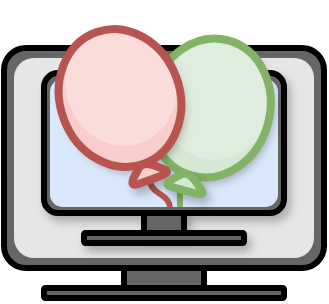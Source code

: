 <mxfile version="20.6.2" type="device"><diagram id="gTrInE0PEvBFhdYCI-5c" name="Page-1"><mxGraphModel dx="1288" dy="1437" grid="1" gridSize="10" guides="0" tooltips="1" connect="1" arrows="1" fold="1" page="1" pageScale="1" pageWidth="850" pageHeight="1100" math="0" shadow="0"><root><mxCell id="0"/><mxCell id="1" parent="0"/><mxCell id="R1gPO2mLuO9yNuZOgL7q-1" value="" style="rounded=1;whiteSpace=wrap;html=1;arcSize=10;strokeWidth=3;shadow=0;fillColor=#666666;" vertex="1" parent="1"><mxGeometry x="-80" y="-60" width="160" height="110" as="geometry"/></mxCell><mxCell id="R1gPO2mLuO9yNuZOgL7q-9" value="" style="rounded=1;whiteSpace=wrap;html=1;arcSize=10;strokeWidth=3;shadow=0;fillColor=#E6E6E6;strokeColor=none;" vertex="1" parent="1"><mxGeometry x="-75" y="-55" width="150" height="100" as="geometry"/></mxCell><mxCell id="R1gPO2mLuO9yNuZOgL7q-3" value="" style="rounded=0;whiteSpace=wrap;html=1;strokeWidth=3;shadow=0;fillColor=#666666;" vertex="1" parent="1"><mxGeometry x="-20" y="50" width="40" height="10" as="geometry"/></mxCell><mxCell id="R1gPO2mLuO9yNuZOgL7q-4" value="" style="rounded=1;whiteSpace=wrap;html=1;strokeWidth=3;shadow=0;fillColor=#666666;" vertex="1" parent="1"><mxGeometry x="-60" y="60" width="120" height="5" as="geometry"/></mxCell><mxCell id="R1gPO2mLuO9yNuZOgL7q-6" value="" style="rounded=1;whiteSpace=wrap;html=1;arcSize=10;strokeWidth=3;shadow=1;fillColor=#666666;" vertex="1" parent="1"><mxGeometry x="-60" y="-47.5" width="120" height="70" as="geometry"/></mxCell><mxCell id="R1gPO2mLuO9yNuZOgL7q-7" value="" style="rounded=0;whiteSpace=wrap;html=1;strokeWidth=3;shadow=1;fillColor=#666666;" vertex="1" parent="1"><mxGeometry x="-10" y="22.5" width="20" height="10" as="geometry"/></mxCell><mxCell id="R1gPO2mLuO9yNuZOgL7q-8" value="" style="rounded=1;whiteSpace=wrap;html=1;strokeWidth=3;shadow=1;fillColor=#666666;" vertex="1" parent="1"><mxGeometry x="-40" y="32.5" width="80" height="5" as="geometry"/></mxCell><mxCell id="R1gPO2mLuO9yNuZOgL7q-10" value="" style="rounded=1;whiteSpace=wrap;html=1;arcSize=10;strokeWidth=3;shadow=0;fillColor=#dae8fc;strokeColor=none;" vertex="1" parent="1"><mxGeometry x="-57" y="-44.5" width="114" height="64" as="geometry"/></mxCell><mxCell id="R1gPO2mLuO9yNuZOgL7q-20" value="" style="endArrow=none;html=1;entryX=0;entryY=0.5;entryDx=0;entryDy=0;fillColor=#f8cecc;strokeColor=#b85450;strokeWidth=3;curved=1;shadow=0;" edge="1" parent="1" target="R1gPO2mLuO9yNuZOgL7q-23"><mxGeometry width="50" height="50" relative="1" as="geometry"><mxPoint x="3" y="20" as="sourcePoint"/><mxPoint x="20" as="targetPoint"/><Array as="points"><mxPoint x="3" y="16"/><mxPoint x="-7" y="10"/></Array></mxGeometry></mxCell><mxCell id="R1gPO2mLuO9yNuZOgL7q-22" value="" style="endArrow=none;html=1;strokeWidth=3;curved=1;fillColor=#d5e8d4;strokeColor=#82b366;shadow=0;entryX=-0.072;entryY=0.429;entryDx=0;entryDy=0;entryPerimeter=0;" edge="1" parent="1" target="R1gPO2mLuO9yNuZOgL7q-24"><mxGeometry width="50" height="50" relative="1" as="geometry"><mxPoint x="8" y="20" as="sourcePoint"/><mxPoint x="12" y="3" as="targetPoint"/></mxGeometry></mxCell><mxCell id="R1gPO2mLuO9yNuZOgL7q-21" value="" style="rounded=0;whiteSpace=wrap;html=1;shadow=0;glass=0;strokeColor=none;strokeWidth=4;fillColor=#666666;" vertex="1" parent="1"><mxGeometry x="-40" y="19.5" width="80" height="1.5" as="geometry"/></mxCell><mxCell id="R1gPO2mLuO9yNuZOgL7q-12" value="" style="ellipse;whiteSpace=wrap;html=1;rounded=1;shadow=1;glass=1;strokeColor=none;strokeWidth=4;fillColor=#d5e8d4;rotation=15;" vertex="1" parent="1"><mxGeometry x="-7" y="-65" width="60" height="70" as="geometry"/></mxCell><mxCell id="R1gPO2mLuO9yNuZOgL7q-14" value="" style="ellipse;whiteSpace=wrap;html=1;rounded=1;shadow=0;glass=1;strokeColor=none;strokeWidth=4;fillColor=#DFEDDE;rotation=15;" vertex="1" parent="1"><mxGeometry x="-1" y="-64" width="55" height="60" as="geometry"/></mxCell><mxCell id="R1gPO2mLuO9yNuZOgL7q-16" value="" style="ellipse;whiteSpace=wrap;html=1;rounded=1;shadow=0;glass=1;strokeColor=#82b366;strokeWidth=4;fillColor=none;rotation=15;" vertex="1" parent="1"><mxGeometry x="-7" y="-65" width="60" height="70" as="geometry"/></mxCell><mxCell id="R1gPO2mLuO9yNuZOgL7q-11" value="" style="ellipse;whiteSpace=wrap;html=1;rounded=1;shadow=1;glass=1;strokeColor=none;strokeWidth=4;fillColor=#f8cecc;rotation=-380;" vertex="1" parent="1"><mxGeometry x="-52" y="-70" width="60" height="70" as="geometry"/></mxCell><mxCell id="R1gPO2mLuO9yNuZOgL7q-13" value="" style="ellipse;whiteSpace=wrap;html=1;rounded=1;shadow=0;glass=1;strokeColor=none;strokeWidth=4;fillColor=#FADDDB;rotation=-380;" vertex="1" parent="1"><mxGeometry x="-49" y="-71" width="55" height="60" as="geometry"/></mxCell><mxCell id="R1gPO2mLuO9yNuZOgL7q-15" value="" style="ellipse;whiteSpace=wrap;html=1;rounded=1;shadow=0;glass=1;strokeColor=#b85450;strokeWidth=4;fillColor=none;rotation=-380;" vertex="1" parent="1"><mxGeometry x="-52" y="-70" width="60" height="70" as="geometry"/></mxCell><mxCell id="R1gPO2mLuO9yNuZOgL7q-23" value="" style="triangle;whiteSpace=wrap;html=1;rounded=1;shadow=1;glass=0;strokeColor=#b85450;strokeWidth=4;fillColor=#f8cecc;rotation=250;" vertex="1" parent="1"><mxGeometry x="-13.89" y="-10.24" width="10" height="23" as="geometry"/></mxCell><mxCell id="R1gPO2mLuO9yNuZOgL7q-24" value="" style="triangle;whiteSpace=wrap;html=1;rounded=1;shadow=1;glass=0;strokeColor=#82b366;strokeWidth=4;fillColor=#d5e8d4;rotation=-75;" vertex="1" parent="1"><mxGeometry x="6" y="-5.24" width="10" height="23" as="geometry"/></mxCell></root></mxGraphModel></diagram></mxfile>